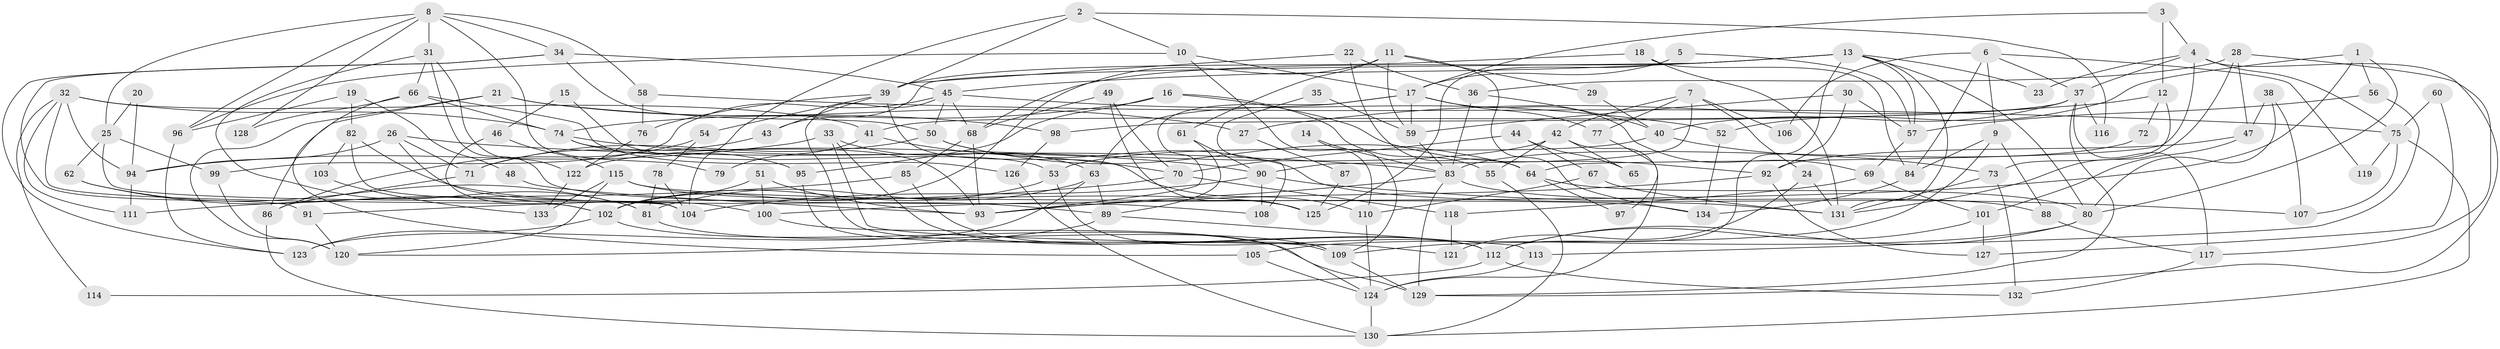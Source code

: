 // Generated by graph-tools (version 1.1) at 2025/50/03/09/25 03:50:09]
// undirected, 134 vertices, 268 edges
graph export_dot {
graph [start="1"]
  node [color=gray90,style=filled];
  1;
  2;
  3;
  4;
  5;
  6;
  7;
  8;
  9;
  10;
  11;
  12;
  13;
  14;
  15;
  16;
  17;
  18;
  19;
  20;
  21;
  22;
  23;
  24;
  25;
  26;
  27;
  28;
  29;
  30;
  31;
  32;
  33;
  34;
  35;
  36;
  37;
  38;
  39;
  40;
  41;
  42;
  43;
  44;
  45;
  46;
  47;
  48;
  49;
  50;
  51;
  52;
  53;
  54;
  55;
  56;
  57;
  58;
  59;
  60;
  61;
  62;
  63;
  64;
  65;
  66;
  67;
  68;
  69;
  70;
  71;
  72;
  73;
  74;
  75;
  76;
  77;
  78;
  79;
  80;
  81;
  82;
  83;
  84;
  85;
  86;
  87;
  88;
  89;
  90;
  91;
  92;
  93;
  94;
  95;
  96;
  97;
  98;
  99;
  100;
  101;
  102;
  103;
  104;
  105;
  106;
  107;
  108;
  109;
  110;
  111;
  112;
  113;
  114;
  115;
  116;
  117;
  118;
  119;
  120;
  121;
  122;
  123;
  124;
  125;
  126;
  127;
  128;
  129;
  130;
  131;
  132;
  133;
  134;
  1 -- 56;
  1 -- 100;
  1 -- 52;
  1 -- 80;
  2 -- 39;
  2 -- 10;
  2 -- 104;
  2 -- 116;
  3 -- 17;
  3 -- 4;
  3 -- 12;
  4 -- 37;
  4 -- 64;
  4 -- 23;
  4 -- 75;
  4 -- 129;
  5 -- 125;
  5 -- 17;
  5 -- 57;
  6 -- 9;
  6 -- 37;
  6 -- 84;
  6 -- 106;
  6 -- 119;
  7 -- 90;
  7 -- 42;
  7 -- 24;
  7 -- 77;
  7 -- 106;
  8 -- 58;
  8 -- 34;
  8 -- 25;
  8 -- 31;
  8 -- 79;
  8 -- 96;
  8 -- 128;
  9 -- 88;
  9 -- 109;
  9 -- 84;
  10 -- 17;
  10 -- 96;
  10 -- 110;
  11 -- 61;
  11 -- 134;
  11 -- 29;
  11 -- 59;
  11 -- 102;
  12 -- 73;
  12 -- 27;
  12 -- 72;
  13 -- 80;
  13 -- 57;
  13 -- 23;
  13 -- 43;
  13 -- 45;
  13 -- 68;
  13 -- 112;
  13 -- 131;
  14 -- 109;
  14 -- 83;
  15 -- 46;
  15 -- 53;
  16 -- 74;
  16 -- 92;
  16 -- 55;
  16 -- 95;
  17 -- 93;
  17 -- 59;
  17 -- 63;
  17 -- 69;
  17 -- 77;
  18 -- 39;
  18 -- 84;
  18 -- 131;
  19 -- 82;
  19 -- 96;
  19 -- 48;
  20 -- 94;
  20 -- 25;
  21 -- 120;
  21 -- 86;
  21 -- 27;
  21 -- 98;
  22 -- 36;
  22 -- 39;
  22 -- 64;
  24 -- 131;
  24 -- 121;
  25 -- 62;
  25 -- 99;
  25 -- 104;
  26 -- 100;
  26 -- 83;
  26 -- 71;
  26 -- 94;
  27 -- 87;
  28 -- 36;
  28 -- 131;
  28 -- 47;
  28 -- 117;
  29 -- 40;
  30 -- 59;
  30 -- 57;
  30 -- 92;
  31 -- 81;
  31 -- 66;
  31 -- 108;
  31 -- 122;
  32 -- 94;
  32 -- 74;
  32 -- 41;
  32 -- 102;
  32 -- 111;
  32 -- 114;
  33 -- 63;
  33 -- 112;
  33 -- 94;
  33 -- 121;
  34 -- 50;
  34 -- 45;
  34 -- 91;
  34 -- 123;
  35 -- 108;
  35 -- 59;
  36 -- 40;
  36 -- 83;
  37 -- 129;
  37 -- 40;
  37 -- 41;
  37 -- 98;
  37 -- 116;
  37 -- 117;
  38 -- 80;
  38 -- 107;
  38 -- 47;
  39 -- 43;
  39 -- 54;
  39 -- 76;
  39 -- 110;
  40 -- 53;
  40 -- 73;
  41 -- 70;
  41 -- 79;
  42 -- 55;
  42 -- 124;
  42 -- 65;
  42 -- 122;
  43 -- 71;
  44 -- 67;
  44 -- 70;
  44 -- 65;
  45 -- 50;
  45 -- 52;
  45 -- 68;
  45 -- 99;
  45 -- 109;
  46 -- 115;
  46 -- 104;
  47 -- 92;
  47 -- 101;
  48 -- 93;
  49 -- 68;
  49 -- 70;
  49 -- 125;
  50 -- 131;
  50 -- 64;
  50 -- 71;
  51 -- 93;
  51 -- 102;
  51 -- 100;
  52 -- 134;
  53 -- 102;
  53 -- 112;
  54 -- 86;
  54 -- 78;
  55 -- 130;
  56 -- 57;
  56 -- 113;
  57 -- 69;
  58 -- 75;
  58 -- 76;
  59 -- 83;
  60 -- 127;
  60 -- 75;
  61 -- 89;
  61 -- 90;
  62 -- 102;
  62 -- 81;
  63 -- 123;
  63 -- 81;
  63 -- 89;
  64 -- 80;
  64 -- 97;
  66 -- 74;
  66 -- 105;
  66 -- 126;
  66 -- 128;
  67 -- 131;
  67 -- 110;
  68 -- 85;
  68 -- 93;
  69 -- 101;
  69 -- 118;
  70 -- 118;
  70 -- 91;
  71 -- 86;
  72 -- 83;
  73 -- 131;
  73 -- 132;
  74 -- 95;
  74 -- 93;
  74 -- 90;
  75 -- 130;
  75 -- 107;
  75 -- 119;
  76 -- 122;
  77 -- 97;
  78 -- 104;
  78 -- 81;
  80 -- 112;
  80 -- 105;
  81 -- 109;
  82 -- 104;
  82 -- 89;
  82 -- 103;
  83 -- 93;
  83 -- 129;
  83 -- 88;
  84 -- 134;
  85 -- 111;
  85 -- 112;
  86 -- 130;
  87 -- 125;
  88 -- 117;
  89 -- 120;
  89 -- 113;
  90 -- 104;
  90 -- 107;
  90 -- 108;
  91 -- 120;
  92 -- 93;
  92 -- 127;
  94 -- 111;
  95 -- 109;
  96 -- 123;
  98 -- 126;
  99 -- 120;
  100 -- 124;
  101 -- 112;
  101 -- 127;
  102 -- 123;
  102 -- 129;
  103 -- 133;
  105 -- 124;
  109 -- 129;
  110 -- 124;
  112 -- 114;
  112 -- 132;
  113 -- 124;
  115 -- 134;
  115 -- 120;
  115 -- 125;
  115 -- 133;
  117 -- 132;
  118 -- 121;
  122 -- 133;
  124 -- 130;
  126 -- 130;
}
